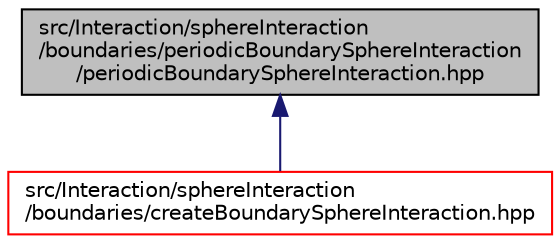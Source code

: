 digraph "src/Interaction/sphereInteraction/boundaries/periodicBoundarySphereInteraction/periodicBoundarySphereInteraction.hpp"
{
 // LATEX_PDF_SIZE
  edge [fontname="Helvetica",fontsize="10",labelfontname="Helvetica",labelfontsize="10"];
  node [fontname="Helvetica",fontsize="10",shape=record];
  Node1 [label="src/Interaction/sphereInteraction\l/boundaries/periodicBoundarySphereInteraction\l/periodicBoundarySphereInteraction.hpp",height=0.2,width=0.4,color="black", fillcolor="grey75", style="filled", fontcolor="black",tooltip=" "];
  Node1 -> Node2 [dir="back",color="midnightblue",fontsize="10",style="solid",fontname="Helvetica"];
  Node2 [label="src/Interaction/sphereInteraction\l/boundaries/createBoundarySphereInteraction.hpp",height=0.2,width=0.4,color="red", fillcolor="white", style="filled",URL="$createBoundarySphereInteraction_8hpp.html",tooltip=" "];
}

